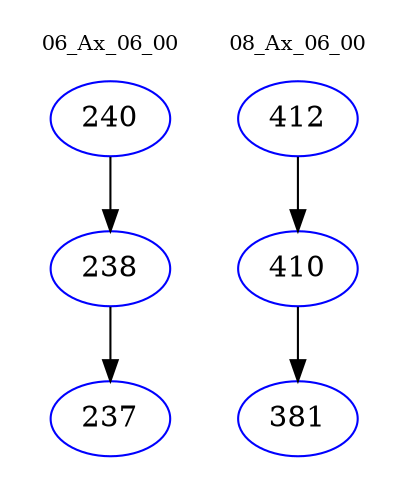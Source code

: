digraph{
subgraph cluster_0 {
color = white
label = "06_Ax_06_00";
fontsize=10;
T0_240 [label="240", color="blue"]
T0_240 -> T0_238 [color="black"]
T0_238 [label="238", color="blue"]
T0_238 -> T0_237 [color="black"]
T0_237 [label="237", color="blue"]
}
subgraph cluster_1 {
color = white
label = "08_Ax_06_00";
fontsize=10;
T1_412 [label="412", color="blue"]
T1_412 -> T1_410 [color="black"]
T1_410 [label="410", color="blue"]
T1_410 -> T1_381 [color="black"]
T1_381 [label="381", color="blue"]
}
}
